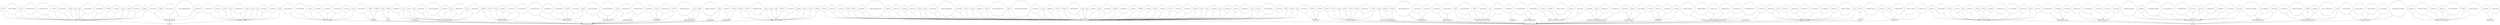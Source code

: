 digraph {
	node [shape=box]
	0 [label=IOS]
	node [shape=box]
	1 [label="Инвистиции_и_платежи"]
	node [shape=box]
	2 [label="Взаимодействие_с_профилем"]
	node [shape=box]
	3 [label=EFS]
	node [shape=box]
	4 [label=iOS_Platform]
	node [shape=box]
	5 [label=iOS_Release_Engineer]
	node [shape=box]
	6 [label=PUSH_iOS]
	node [shape=box]
	7 [label=PFMMPLACE]
	node [shape=box]
	8 [label=DDA_Profile]
	node [shape=box]
	9 [label=PFM]
	node [shape=box]
	10 [label=Crowdfunding]
	node [shape=box]
	11 [label="SBOL_Классические_переводы"]
	node [shape=box]
	12 [label="Цифровой_Кредит"]
	node [shape=box]
	13 [label="ВС_МП_вклады"]
	node [shape=box]
	14 [label=Mobile_Online_POS]
	node [shape=box]
	15 [label="DBP_Витрины_продаж"]
	node [shape=box]
	16 [label="PFM_Бюджет"]
	node [shape=box]
	17 [label="Комиссионные_продукты"]
	node [shape=box]
	18 [label=PVD_in_Digital]
	node [shape=box]
	19 [label=Integration_Platform]
	node [shape=box]
	20 [label="Платежи_Штрафы"]
	node [shape=box]
	21 [label=Global_Navigation]
	node [shape=box]
	22 [label="Мессенджер"]
	node [shape=box]
	23 [label="Store-n-Sales"]
	node [shape=box]
	24 [label=Data_Driven_App]
	node [shape=box]
	25 [label="DBP_Подарки"]
	node [shape=box]
	26 [label=Sberbank_ID_B2C]
	node [shape=box]
	27 [label="История_операций"]
	node [shape=box]
	28 [label="Редактируемый_профиль_клиента"]
	node [shape=box]
	29 [label="Автопереводы"]
	node [shape=box]
	30 [label="Digital_Сбербанк_Премьер"]
	node [shape=box]
	31 [label="Развитие_лояльности_в_МП_СБОЛ"]
	node [shape=box]
	32 [label="Дебетовые_карты_в_мобильном_приложении"]
	node [shape=box]
	33 [label="Карта_в_телефоне"]
	node [shape=box]
	34 [label=Digital_PIN]
	node [shape=box]
	35 [label="Плановый_и_досрочный_перевыпуск_дебетовых_карт"]
	node [shape=box]
	36 [label="Самозанятые"]
	node [shape=box]
	37 [label="Текстовый_чат"]
	node [shape=box]
	38 [label="Госуслуги"]
	node [shape=box]
	39 [label=Telecom]
	node [shape=box]
	40 [label="ЕФС_Платежи_МП"]
	node [shape=box]
	41 [label="ЕФС_Выписки_и_справки"]
	node [shape=box]
	42 [label="ЕФС_Автоплатежи"]
	node [shape=box]
	43 [label="ЕФС_Кредитные_карты.cosmonauts"]
	node [shape=box]
	44 [label="ЕФС_Брокеридж_mobile"]
	node [shape=box]
	45 [label="ЕФС_Б.УБ.СБОЛ.Баллонг"]
	node [shape=box]
	46 [label="ЕФС_Страхование"]
	node [shape=circle]
	47 [label="Touch ID"]
	node [shape=circle]
	48 [label="Виджет Избранное"]
	node [shape=circle]
	49 [label="Face ID"]
	node [shape=circle]
	50 [label="Механизм отправки"]
	node [shape=circle]
	51 [label="бесконтактная оплата"]
	node [shape=circle]
	52 [label="Геокарты"]
	node [shape=circle]
	53 [label="Адресная книга"]
	node [shape=circle]
	54 [label="айфон"]
	node [shape=circle]
	55 [label=MAC]
	node [shape=circle]
	56 [label="мак"]
	node [shape=circle]
	57 [label="событий аналитики"]
	node [shape=circle]
	58 [label="Аутентификация"]
	node [shape=circle]
	59 [label="смартфон"]
	node [shape=circle]
	60 [label="авторизация"]
	node [shape=circle]
	61 [label=iphone]
	node [shape=circle]
	62 [label="телефон"]
	node [shape=circle]
	63 [label="регистрация"]
	node [shape=circle]
	64 [label="телефоне"]
	node [shape=circle]
	65 [label="размер сборки"]
	node [shape=circle]
	66 [label="Оферта"]
	node [shape=circle]
	67 [label="доступ устройству"]
	node [shape=circle]
	68 [label="политика конфиденциальности"]
	node [shape=circle]
	69 [label="Безопасность"]
	node [shape=circle]
	70 [label="смс уведомления"]
	node [shape=circle]
	71 [label="рекламные"]
	node [shape=circle]
	72 [label="реклама"]
	node [shape=circle]
	73 [label="спам"]
	node [shape=circle]
	74 [label="Пуш-уведомления"]
	node [shape=circle]
	75 [label=PUSH]
	node [shape=circle]
	76 [label="спамит"]
	node [shape=circle]
	77 [label="смс"]
	node [shape=circle]
	78 [label="напоминания"]
	node [shape=circle]
	79 [label="уведомления"]
	node [shape=circle]
	80 [label=Push]
	node [shape=circle]
	81 [label="секции Инвестиции"]
	node [shape=circle]
	82 [label="Работа Инвестиции"]
	node [shape=circle]
	83 [label="вложение"]
	node [shape=circle]
	84 [label="вкладывание"]
	node [shape=circle]
	85 [label="госинвестиция"]
	node [shape=circle]
	86 [label="инвистирование"]
	node [shape=circle]
	87 [label="инвестиции"]
	node [shape=circle]
	88 [label="вклад"]
	node [shape=circle]
	89 [label="Профиль клиента"]
	node [shape=circle]
	90 [label="кабинет"]
	node [shape=circle]
	91 [label="Профиль"]
	node [shape=circle]
	92 [label="Цели"]
	node [shape=circle]
	93 [label="Копилки"]
	node [shape=circle]
	94 [label="Краудгифтинг"]
	node [shape=circle]
	95 [label="Предложения Банка"]
	node [shape=circle]
	96 [label="счет"]
	node [shape=circle]
	97 [label="СБ карта"]
	node [shape=circle]
	98 [label=PCI]
	node [shape=circle]
	99 [label="Перевод карту"]
	node [shape=circle]
	100 [label="Классические переводы"]
	node [shape=circle]
	101 [label="карта банка"]
	node [shape=circle]
	102 [label=DSS]
	node [shape=circle]
	103 [label="Переводы счетами"]
	node [shape=circle]
	104 [label=P2P]
	node [shape=circle]
	105 [label="Перевод клиенту"]
	node [shape=box]
	106 [label="SBOL.Classic_translations"]
	node [shape=circle]
	107 [label="другой банк"]
	node [shape=circle]
	108 [label="финансовые операции"]
	node [shape=circle]
	109 [label="Перевод счет"]
	node [shape=circle]
	110 [label="Перевести"]
	node [shape=circle]
	111 [label="Перевод организациям"]
	node [shape=circle]
	112 [label="Перевод"]
	node [shape=circle]
	113 [label="Перевод частному лицу"]
	node [shape=circle]
	114 [label="Кредиты"]
	node [shape=circle]
	115 [label="ипотека"]
	node [shape=circle]
	116 [label="Кредит"]
	node [shape=circle]
	117 [label="погашение"]
	node [shape=circle]
	118 [label="задолженность"]
	node [shape=circle]
	119 [label="Цифровой Кредит"]
	node [shape=circle]
	120 [label="Редактирование вклада"]
	node [shape=circle]
	121 [label="Открытие вклада"]
	node [shape=circle]
	122 [label="Закрытие вклада"]
	node [shape=circle]
	123 [label="Вклады"]
	node [shape=circle]
	124 [label="ВС.МП вклады"]
	node [shape=circle]
	125 [label="вклад"]
	node [shape=circle]
	126 [label="интернет кредитование"]
	node [shape=circle]
	127 [label="Мобильное кредитование"]
	node [shape=circle]
	128 [label="ОМС"]
	node [shape=circle]
	129 [label="Розничный кредит"]
	node [shape=circle]
	130 [label="PFM Бюджет"]
	node [shape=circle]
	131 [label="средства"]
	node [shape=circle]
	132 [label="Анализ расходов"]
	node [shape=circle]
	133 [label="Бюджет"]
	node [shape=circle]
	134 [label="Комиссионные продукты"]
	node [shape=circle]
	135 [label="ОМС"]
	node [shape=circle]
	136 [label="Сейфы"]
	node [shape=circle]
	137 [label="Переводы востребования"]
	node [shape=circle]
	138 [label="ПДВ"]
	node [shape=circle]
	139 [label="Справочники"]
	node [shape=circle]
	140 [label="Лимиты"]
	node [shape=circle]
	141 [label="Патенты"]
	node [shape=circle]
	142 [label="Платежи"]
	node [shape=circle]
	143 [label="Бюджетные платежи"]
	node [shape=circle]
	144 [label="пени"]
	node [shape=circle]
	145 [label="штраф"]
	node [shape=circle]
	146 [label="Пени"]
	node [shape=circle]
	147 [label="Штрафы"]
	node [shape=circle]
	148 [label="поиск штрафов"]
	node [shape=circle]
	149 [label="штрафы"]
	node [shape=circle]
	150 [label="Налоги"]
	node [shape=circle]
	151 [label="Оплата"]
	node [shape=circle]
	152 [label="Пошлины"]
	node [shape=circle]
	153 [label="Туториал"]
	node [shape=circle]
	154 [label="Курсы валют"]
	node [shape=circle]
	155 [label="регистрации"]
	node [shape=circle]
	156 [label="пароля"]
	node [shape=circle]
	157 [label="Оферта"]
	node [shape=circle]
	158 [label="заблокировал"]
	node [shape=circle]
	159 [label="политика конфиденциальности"]
	node [shape=circle]
	160 [label="Прелогин"]
	node [shape=circle]
	161 [label="экраны входа"]
	node [shape=circle]
	162 [label="настройки"]
	node [shape=circle]
	163 [label="приветствие"]
	node [shape=circle]
	164 [label="пароль"]
	node [shape=circle]
	165 [label="пароли"]
	node [shape=circle]
	166 [label="ввода пинкода"]
	node [shape=circle]
	167 [label="основная функциональность"]
	node [shape=circle]
	168 [label="Демо-режим"]
	node [shape=circle]
	169 [label="иконок"]
	node [shape=circle]
	170 [label="не могу"]
	node [shape=circle]
	171 [label="недоработка"]
	node [shape=circle]
	172 [label="иконки"]
	node [shape=circle]
	173 [label="Недоработка время вышло"]
	node [shape=circle]
	174 [label="версию"]
	node [shape=circle]
	175 [label="нераспределённый функционал"]
	node [shape=circle]
	176 [label="не загружается"]
	node [shape=circle]
	177 [label="режим"]
	node [shape=circle]
	178 [label="функционал"]
	node [shape=circle]
	179 [label="версия"]
	node [shape=circle]
	180 [label="Сбербанк"]
	node [shape=circle]
	181 [label="лишней информации"]
	node [shape=circle]
	182 [label="Сбер"]
	node [shape=circle]
	183 [label="баг"]
	node [shape=circle]
	184 [label="обновление"]
	node [shape=circle]
	185 [label="банк"]
	node [shape=circle]
	186 [label="подтормаживает"]
	node [shape=circle]
	187 [label="ошибки"]
	node [shape=circle]
	188 [label="мобильный банк"]
	node [shape=circle]
	189 [label="не работает"]
	node [shape=circle]
	190 [label="Шаблоны"]
	node [shape=circle]
	191 [label="проблемма"]
	node [shape=circle]
	192 [label="ошибка"]
	node [shape=circle]
	193 [label="блокируется"]
	node [shape=circle]
	194 [label="тормозит"]
	node [shape=circle]
	195 [label="приложение"]
	node [shape=circle]
	196 [label="не скачивается"]
	node [shape=circle]
	197 [label="вылетает"]
	node [shape=circle]
	198 [label="сбой"]
	node [shape=circle]
	199 [label="глючит"]
	node [shape=circle]
	200 [label="программа"]
	node [shape=circle]
	201 [label="виснет"]
	node [shape=circle]
	202 [label="не работают"]
	node [shape=circle]
	203 [label="программе"]
	node [shape=circle]
	204 [label="не обновляется"]
	node [shape=circle]
	205 [label="лагает"]
	node [shape=circle]
	206 [label="перестал"]
	node [shape=circle]
	207 [label="не оптимизированно"]
	node [shape=circle]
	208 [label="глючит Сбер"]
	node [shape=circle]
	209 [label="Долго"]
	node [shape=circle]
	210 [label="зависает"]
	node [shape=circle]
	211 [label="баге"]
	node [shape=circle]
	212 [label="задать вопрос"]
	node [shape=circle]
	213 [label="Диалоги"]
	node [shape=circle]
	214 [label="сообщения"]
	node [shape=circle]
	215 [label="перечень"]
	node [shape=circle]
	216 [label="вкладке"]
	node [shape=circle]
	217 [label="меню"]
	node [shape=circle]
	218 [label="вкладка"]
	node [shape=circle]
	219 [label="список"]
	node [shape=circle]
	220 [label="разделы"]
	node [shape=circle]
	221 [label="онлайн-каталог"]
	node [shape=circle]
	222 [label="Каталог"]
	node [shape=box]
	223 [label="Data Driven App"]
	node [shape=circle]
	224 [label="Умный поиск"]
	node [shape=circle]
	225 [label="автозаполнение"]
	node [shape=circle]
	226 [label="акции"]
	node [shape=circle]
	227 [label="призенты"]
	node [shape=circle]
	228 [label="Подарки"]
	node [shape=circle]
	229 [label="Оплата интернет-магазинов"]
	node [shape=circle]
	230 [label="Оплата товаров"]
	node [shape=circle]
	231 [label="Оплата СБОЛ"]
	node [shape=circle]
	232 [label="Лента событий"]
	node [shape=circle]
	233 [label="История операций"]
	node [shape=circle]
	234 [label="ИНН"]
	node [shape=circle]
	235 [label="Персональные данные"]
	node [shape=circle]
	236 [label="СНИЛС"]
	node [shape=circle]
	237 [label="данные клиента"]
	node [shape=circle]
	238 [label=etc]
	node [shape=circle]
	239 [label="паспортные данные"]
	node [shape=circle]
	240 [label="Автопереводы"]
	node [shape=circle]
	241 [label="Клиентский менеджер"]
	node [shape=circle]
	242 [label="Сбербанк Премьер"]
	node [shape=circle]
	243 [label="МП СБОЛ"]
	node [shape=circle]
	244 [label="Партнёры"]
	node [shape=circle]
	245 [label="Развитие лояльности"]
	node [shape=circle]
	246 [label="дивиденды"]
	node [shape=circle]
	247 [label="Баллы Спасибо"]
	node [shape=circle]
	248 [label="Госуслуги"]
	node [shape=circle]
	249 [label="Функционал Госуслуги"]
	node [shape=circle]
	250 [label="Оформление"]
	node [shape=circle]
	251 [label="Работа"]
	node [shape=circle]
	252 [label="дебетовых карт"]
	node [shape=circle]
	253 [label="Дебетовые карты"]
	node [shape=circle]
	254 [label="Apple Watch"]
	node [shape=circle]
	255 [label="Apple Pay"]
	node [shape=circle]
	256 [label="Карта телефоне"]
	node [shape=circle]
	257 [label="код карты"]
	node [shape=circle]
	258 [label="смена ПИН"]
	node [shape=circle]
	259 [label="Установка кода"]
	node [shape=circle]
	260 [label="ПИН карты"]
	node [shape=circle]
	261 [label="перевыпуск досрочный"]
	node [shape=circle]
	262 [label="Плановый перевыпуск"]
	node [shape=circle]
	263 [label="перевыпуск карт"]
	node [shape=circle]
	264 [label="информация карте"]
	node [shape=circle]
	265 [label="Блокировка карт"]
	node [shape=circle]
	266 [label="заблокированной карте"]
	node [shape=circle]
	267 [label="Самозанятые"]
	node [shape=circle]
	268 [label="написать банк"]
	node [shape=circle]
	269 [label="письма"]
	node [shape=circle]
	270 [label="Звонок банк"]
	node [shape=circle]
	271 [label="Обратная связь"]
	node [shape=circle]
	272 [label="Текстовый чат"]
	node [shape=circle]
	273 [label="Чат оператором"]
	node [shape=circle]
	274 [label="Чат Сбербанка"]
	node [shape=circle]
	275 [label="связь банком"]
	node [shape=circle]
	276 [label="оператором Сбербанка"]
	node [shape=circle]
	277 [label="Чат"]
	node [shape=circle]
	278 [label="Ростелеком"]
	node [shape=circle]
	279 [label="Телеком"]
	node [shape=circle]
	280 [label="Сбербанк Телеком"]
	node [shape=circle]
	281 [label="Виджет Сб-Телеком"]
	node [shape=circle]
	282 [label="Виджет Телеком"]
	node [shape=circle]
	283 [label="Продукты СБОЛ"]
	node [shape=circle]
	284 [label="сервисы Благосостояния"]
	node [shape=circle]
	285 [label="Продукт"]
	node [shape=circle]
	286 [label="Инвестиции"]
	node [shape=circle]
	287 [label="ЕФС Б.УБ.СБОЛ.Баллонг"]
	node [shape=circle]
	288 [label="СБОЛ"]
	node [shape=circle]
	289 [label="страховых продуктов"]
	node [shape=circle]
	290 [label="Продажа продуктов"]
	node [shape=circle]
	291 [label="Витрина страховых"]
	node [shape=circle]
	292 [label="ЕФС. Страхование"]
	node [shape=circle]
	293 [label="Постпродажное обслуживание"]
	node [shape=circle]
	294 [label="Брокерское обслуживание"]
	node [shape=circle]
	295 [label="ЕФС. Брокеридж"]
	node [shape=circle]
	296 [label="ЕФС Мобайл"]
	node [shape=circle]
	297 [label="Задолженность кредитным"]
	node [shape=circle]
	298 [label="Космонавты"]
	node [shape=circle]
	299 [label="Автопогашение Кредитной"]
	node [shape=circle]
	300 [label="Автопогашение карте"]
	node [shape=circle]
	301 [label="Задолженность картам"]
	node [shape=circle]
	302 [label="услуги ЕФС"]
	node [shape=circle]
	303 [label="картам МП"]
	node [shape=circle]
	304 [label="Кредитные карты"]
	node [shape=circle]
	305 [label="сервисы ЕФС"]
	node [shape=circle]
	306 [label="Автопогашение"]
	node [shape=circle]
	307 [label="карты ЕФС"]
	node [shape=circle]
	308 [label="Выписки справки"]
	node [shape=circle]
	309 [label="ЕФС Выписки"]
	node [shape=circle]
	310 [label="ЕФСсправки"]
	node [shape=circle]
	311 [label="Оплата ШК"]
	node [shape=circle]
	312 [label="Оплата Интернет"]
	node [shape=circle]
	313 [label="Ip-home"]
	node [shape=circle]
	314 [label="печать чека"]
	node [shape=circle]
	315 [label=QR]
	node [shape=circle]
	316 [label="Платежи МП"]
	node [shape=circle]
	317 [label="оплатить"]
	node [shape=circle]
	318 [label="IP-home"]
	node [shape=circle]
	319 [label="штрихкоду"]
	node [shape=circle]
	320 [label="Изменение статуса"]
	node [shape=circle]
	321 [label="Оплата мобильная"]
	node [shape=circle]
	322 [label="ЕФС Платежи"]
	node [shape=circle]
	323 [label="оплать"]
	node [shape=circle]
	324 [label="Оплата услуг"]
	node [shape=circle]
	325 [label="Шаблоны оплату"]
	node [shape=circle]
	326 [label="ЕФС Автоплатежи"]
	node [shape=circle]
	327 [label="Счета оплату"]
	node [shape=circle]
	328 [label="Умные счета"]
	node [shape=circle]
	329 [label="Автоплатежи"]
	4 -> 0 [constraint=true]
	5 -> 0 [constraint=true]
	6 -> 0 [constraint=true]
	7 -> 1 [constraint=true]
	8 -> 1 [constraint=true]
	9 -> 1 [constraint=true]
	10 -> 1 [constraint=true]
	11 -> 1 [constraint=true]
	12 -> 1 [constraint=true]
	13 -> 1 [constraint=true]
	14 -> 1 [constraint=true]
	15 -> 1 [constraint=true]
	16 -> 1 [constraint=true]
	17 -> 1 [constraint=true]
	18 -> 1 [constraint=true]
	19 -> 1 [constraint=true]
	20 -> 1 [constraint=true]
	21 -> 2 [constraint=true]
	22 -> 2 [constraint=true]
	23 -> 2 [constraint=true]
	24 -> 2 [constraint=true]
	25 -> 2 [constraint=true]
	26 -> 2 [constraint=true]
	27 -> 2 [constraint=true]
	28 -> 2 [constraint=true]
	29 -> 2 [constraint=true]
	30 -> 2 [constraint=true]
	31 -> 2 [constraint=true]
	32 -> 2 [constraint=true]
	33 -> 2 [constraint=true]
	34 -> 2 [constraint=true]
	35 -> 2 [constraint=true]
	36 -> 2 [constraint=true]
	37 -> 2 [constraint=true]
	38 -> 2 [constraint=true]
	39 -> 2 [constraint=true]
	40 -> 3 [constraint=true]
	41 -> 3 [constraint=true]
	42 -> 3 [constraint=true]
	43 -> 3 [constraint=true]
	44 -> 3 [constraint=true]
	45 -> 3 [constraint=true]
	46 -> 3 [constraint=true]
	47 -> 4 [constraint=true]
	48 -> 4 [constraint=true]
	49 -> 4 [constraint=true]
	50 -> 4 [constraint=true]
	51 -> 4 [constraint=true]
	52 -> 4 [constraint=true]
	53 -> 4 [constraint=true]
	54 -> 4 [constraint=true]
	55 -> 4 [constraint=true]
	56 -> 4 [constraint=true]
	57 -> 4 [constraint=true]
	58 -> 4 [constraint=true]
	59 -> 4 [constraint=true]
	60 -> 4 [constraint=true]
	61 -> 4 [constraint=true]
	62 -> 4 [constraint=true]
	63 -> 4 [constraint=true]
	64 -> 4 [constraint=true]
	65 -> 5 [constraint=true]
	66 -> 5 [constraint=true]
	67 -> 5 [constraint=true]
	68 -> 5 [constraint=true]
	69 -> 5 [constraint=true]
	70 -> 6 [constraint=true]
	71 -> 6 [constraint=true]
	72 -> 6 [constraint=true]
	73 -> 6 [constraint=true]
	74 -> 6 [constraint=true]
	75 -> 6 [constraint=true]
	76 -> 6 [constraint=true]
	77 -> 6 [constraint=true]
	78 -> 6 [constraint=true]
	79 -> 6 [constraint=true]
	80 -> 6 [constraint=true]
	81 -> 7 [constraint=true]
	82 -> 7 [constraint=true]
	83 -> 7 [constraint=true]
	84 -> 7 [constraint=true]
	85 -> 7 [constraint=true]
	86 -> 7 [constraint=true]
	87 -> 7 [constraint=true]
	88 -> 7 [constraint=true]
	89 -> 8 [constraint=true]
	90 -> 8 [constraint=true]
	91 -> 8 [constraint=true]
	92 -> 9 [constraint=true]
	93 -> 9 [constraint=true]
	94 -> 10 [constraint=true]
	95 -> 15 [constraint=true]
	96 -> 11 [constraint=true]
	97 -> 11 [constraint=true]
	98 -> 11 [constraint=true]
	99 -> 11 [constraint=true]
	100 -> 11 [constraint=true]
	101 -> 11 [constraint=true]
	102 -> 11 [constraint=true]
	103 -> 11 [constraint=true]
	104 -> 11 [constraint=true]
	105 -> 11 [constraint=true]
	107 -> 106 [constraint=true]
	108 -> 106 [constraint=true]
	109 -> 106 [constraint=true]
	110 -> 106 [constraint=true]
	111 -> 106 [constraint=true]
	112 -> 106 [constraint=true]
	113 -> 106 [constraint=true]
	114 -> 12 [constraint=true]
	115 -> 12 [constraint=true]
	116 -> 12 [constraint=true]
	117 -> 12 [constraint=true]
	118 -> 12 [constraint=true]
	119 -> 12 [constraint=true]
	120 -> 13 [constraint=true]
	121 -> 13 [constraint=true]
	122 -> 13 [constraint=true]
	123 -> 13 [constraint=true]
	124 -> 13 [constraint=true]
	125 -> 13 [constraint=true]
	126 -> 14 [constraint=true]
	127 -> 14 [constraint=true]
	128 -> 14 [constraint=true]
	129 -> 14 [constraint=true]
	130 -> 16 [constraint=true]
	131 -> 16 [constraint=true]
	132 -> 16 [constraint=true]
	133 -> 16 [constraint=true]
	134 -> 17 [constraint=true]
	135 -> 17 [constraint=true]
	136 -> 17 [constraint=true]
	137 -> 18 [constraint=true]
	138 -> 18 [constraint=true]
	139 -> 19 [constraint=true]
	140 -> 19 [constraint=true]
	141 -> 20 [constraint=true]
	142 -> 20 [constraint=true]
	143 -> 20 [constraint=true]
	144 -> 20 [constraint=true]
	145 -> 20 [constraint=true]
	146 -> 20 [constraint=true]
	147 -> 20 [constraint=true]
	148 -> 20 [constraint=true]
	149 -> 20 [constraint=true]
	150 -> 20 [constraint=true]
	151 -> 20 [constraint=true]
	152 -> 20 [constraint=true]
	153 -> 21 [constraint=true]
	154 -> 21 [constraint=true]
	155 -> 21 [constraint=true]
	156 -> 21 [constraint=true]
	157 -> 21 [constraint=true]
	158 -> 21 [constraint=true]
	159 -> 21 [constraint=true]
	160 -> 21 [constraint=true]
	161 -> 21 [constraint=true]
	162 -> 21 [constraint=true]
	163 -> 21 [constraint=true]
	164 -> 21 [constraint=true]
	165 -> 21 [constraint=true]
	166 -> 21 [constraint=true]
	167 -> 21 [constraint=true]
	168 -> 21 [constraint=true]
	169 -> 21 [constraint=true]
	170 -> 21 [constraint=true]
	171 -> 21 [constraint=true]
	172 -> 21 [constraint=true]
	173 -> 21 [constraint=true]
	174 -> 21 [constraint=true]
	175 -> 21 [constraint=true]
	176 -> 21 [constraint=true]
	177 -> 21 [constraint=true]
	178 -> 21 [constraint=true]
	179 -> 21 [constraint=true]
	180 -> 21 [constraint=true]
	181 -> 21 [constraint=true]
	182 -> 21 [constraint=true]
	183 -> 21 [constraint=true]
	184 -> 21 [constraint=true]
	185 -> 21 [constraint=true]
	186 -> 21 [constraint=true]
	187 -> 21 [constraint=true]
	188 -> 21 [constraint=true]
	189 -> 21 [constraint=true]
	190 -> 21 [constraint=true]
	191 -> 21 [constraint=true]
	192 -> 21 [constraint=true]
	193 -> 21 [constraint=true]
	194 -> 21 [constraint=true]
	195 -> 21 [constraint=true]
	196 -> 21 [constraint=true]
	197 -> 21 [constraint=true]
	198 -> 21 [constraint=true]
	199 -> 21 [constraint=true]
	200 -> 21 [constraint=true]
	201 -> 21 [constraint=true]
	202 -> 21 [constraint=true]
	203 -> 21 [constraint=true]
	204 -> 21 [constraint=true]
	205 -> 21 [constraint=true]
	206 -> 21 [constraint=true]
	207 -> 21 [constraint=true]
	208 -> 21 [constraint=true]
	209 -> 21 [constraint=true]
	210 -> 21 [constraint=true]
	211 -> 21 [constraint=true]
	212 -> 22 [constraint=true]
	213 -> 22 [constraint=true]
	214 -> 22 [constraint=true]
	215 -> 23 [constraint=true]
	216 -> 23 [constraint=true]
	217 -> 23 [constraint=true]
	218 -> 23 [constraint=true]
	219 -> 23 [constraint=true]
	220 -> 23 [constraint=true]
	221 -> 23 [constraint=true]
	222 -> 23 [constraint=true]
	224 -> 223 [constraint=true]
	225 -> 223 [constraint=true]
	226 -> 25 [constraint=true]
	227 -> 25 [constraint=true]
	228 -> 25 [constraint=true]
	229 -> 26 [constraint=true]
	230 -> 26 [constraint=true]
	231 -> 26 [constraint=true]
	232 -> 27 [constraint=true]
	233 -> 27 [constraint=true]
	234 -> 28 [constraint=true]
	235 -> 28 [constraint=true]
	236 -> 28 [constraint=true]
	237 -> 28 [constraint=true]
	238 -> 28 [constraint=true]
	239 -> 28 [constraint=true]
	240 -> 29 [constraint=true]
	241 -> 30 [constraint=true]
	242 -> 30 [constraint=true]
	243 -> 31 [constraint=true]
	244 -> 31 [constraint=true]
	245 -> 31 [constraint=true]
	246 -> 31 [constraint=true]
	247 -> 31 [constraint=true]
	248 -> 38 [constraint=true]
	249 -> 38 [constraint=true]
	250 -> 32 [constraint=true]
	251 -> 32 [constraint=true]
	252 -> 32 [constraint=true]
	253 -> 32 [constraint=true]
	254 -> 33 [constraint=true]
	255 -> 33 [constraint=true]
	256 -> 33 [constraint=true]
	257 -> 34 [constraint=true]
	258 -> 34 [constraint=true]
	259 -> 34 [constraint=true]
	260 -> 34 [constraint=true]
	261 -> 35 [constraint=true]
	262 -> 35 [constraint=true]
	263 -> 35 [constraint=true]
	264 -> 35 [constraint=true]
	265 -> 35 [constraint=true]
	266 -> 35 [constraint=true]
	267 -> 36 [constraint=true]
	268 -> 37 [constraint=true]
	269 -> 37 [constraint=true]
	270 -> 37 [constraint=true]
	271 -> 37 [constraint=true]
	272 -> 37 [constraint=true]
	273 -> 37 [constraint=true]
	274 -> 37 [constraint=true]
	275 -> 37 [constraint=true]
	276 -> 37 [constraint=true]
	277 -> 37 [constraint=true]
	278 -> 39 [constraint=true]
	279 -> 39 [constraint=true]
	280 -> 39 [constraint=true]
	281 -> 39 [constraint=true]
	282 -> 39 [constraint=true]
	283 -> 45 [constraint=true]
	284 -> 45 [constraint=true]
	285 -> 45 [constraint=true]
	286 -> 45 [constraint=true]
	287 -> 45 [constraint=true]
	288 -> 45 [constraint=true]
	289 -> 46 [constraint=true]
	290 -> 46 [constraint=true]
	291 -> 46 [constraint=true]
	292 -> 46 [constraint=true]
	293 -> 46 [constraint=true]
	294 -> 44 [constraint=true]
	295 -> 44 [constraint=true]
	296 -> 44 [constraint=true]
	297 -> 43 [constraint=true]
	298 -> 43 [constraint=true]
	299 -> 43 [constraint=true]
	300 -> 43 [constraint=true]
	301 -> 43 [constraint=true]
	302 -> 43 [constraint=true]
	303 -> 43 [constraint=true]
	304 -> 43 [constraint=true]
	305 -> 43 [constraint=true]
	306 -> 43 [constraint=true]
	307 -> 43 [constraint=true]
	308 -> 41 [constraint=true]
	309 -> 41 [constraint=true]
	310 -> 41 [constraint=true]
	311 -> 40 [constraint=true]
	312 -> 40 [constraint=true]
	313 -> 40 [constraint=true]
	314 -> 40 [constraint=true]
	315 -> 40 [constraint=true]
	316 -> 40 [constraint=true]
	317 -> 40 [constraint=true]
	318 -> 40 [constraint=true]
	319 -> 40 [constraint=true]
	320 -> 40 [constraint=true]
	321 -> 40 [constraint=true]
	322 -> 40 [constraint=true]
	323 -> 40 [constraint=true]
	324 -> 40 [constraint=true]
	325 -> 42 [constraint=true]
	326 -> 42 [constraint=true]
	327 -> 42 [constraint=true]
	328 -> 42 [constraint=true]
	329 -> 42 [constraint=true]
}
